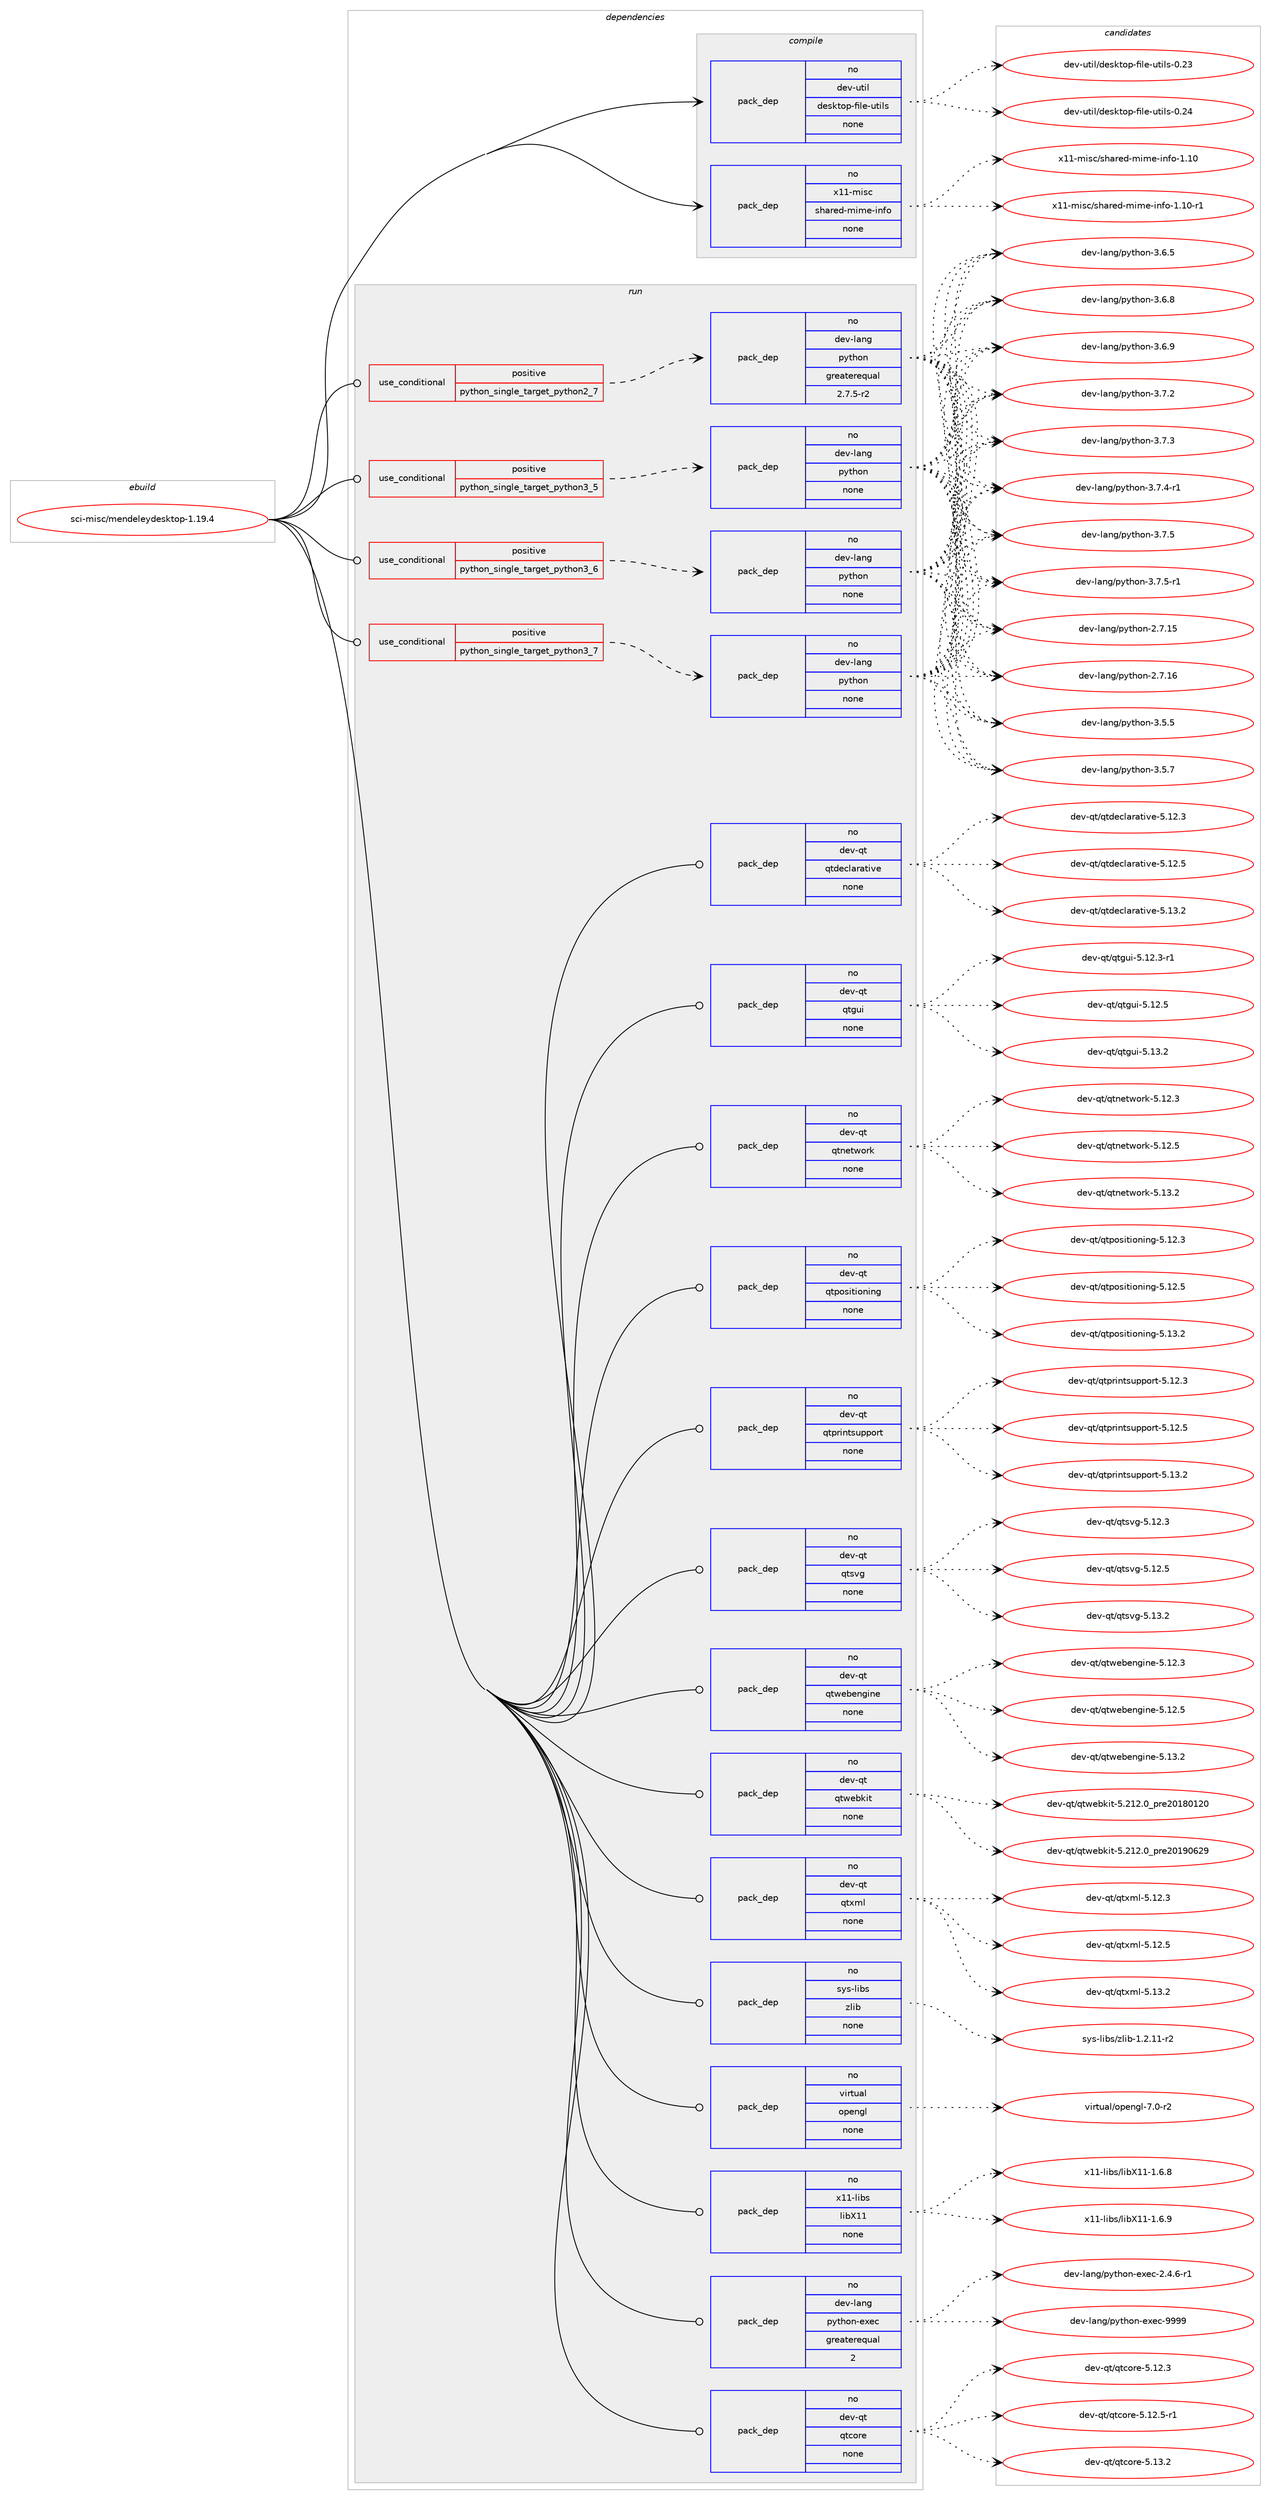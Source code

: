digraph prolog {

# *************
# Graph options
# *************

newrank=true;
concentrate=true;
compound=true;
graph [rankdir=LR,fontname=Helvetica,fontsize=10,ranksep=1.5];#, ranksep=2.5, nodesep=0.2];
edge  [arrowhead=vee];
node  [fontname=Helvetica,fontsize=10];

# **********
# The ebuild
# **********

subgraph cluster_leftcol {
color=gray;
rank=same;
label=<<i>ebuild</i>>;
id [label="sci-misc/mendeleydesktop-1.19.4", color=red, width=4, href="../sci-misc/mendeleydesktop-1.19.4.svg"];
}

# ****************
# The dependencies
# ****************

subgraph cluster_midcol {
color=gray;
label=<<i>dependencies</i>>;
subgraph cluster_compile {
fillcolor="#eeeeee";
style=filled;
label=<<i>compile</i>>;
subgraph pack638237 {
dependency862961 [label=<<TABLE BORDER="0" CELLBORDER="1" CELLSPACING="0" CELLPADDING="4" WIDTH="220"><TR><TD ROWSPAN="6" CELLPADDING="30">pack_dep</TD></TR><TR><TD WIDTH="110">no</TD></TR><TR><TD>dev-util</TD></TR><TR><TD>desktop-file-utils</TD></TR><TR><TD>none</TD></TR><TR><TD></TD></TR></TABLE>>, shape=none, color=blue];
}
id:e -> dependency862961:w [weight=20,style="solid",arrowhead="vee"];
subgraph pack638238 {
dependency862962 [label=<<TABLE BORDER="0" CELLBORDER="1" CELLSPACING="0" CELLPADDING="4" WIDTH="220"><TR><TD ROWSPAN="6" CELLPADDING="30">pack_dep</TD></TR><TR><TD WIDTH="110">no</TD></TR><TR><TD>x11-misc</TD></TR><TR><TD>shared-mime-info</TD></TR><TR><TD>none</TD></TR><TR><TD></TD></TR></TABLE>>, shape=none, color=blue];
}
id:e -> dependency862962:w [weight=20,style="solid",arrowhead="vee"];
}
subgraph cluster_compileandrun {
fillcolor="#eeeeee";
style=filled;
label=<<i>compile and run</i>>;
}
subgraph cluster_run {
fillcolor="#eeeeee";
style=filled;
label=<<i>run</i>>;
subgraph cond209468 {
dependency862963 [label=<<TABLE BORDER="0" CELLBORDER="1" CELLSPACING="0" CELLPADDING="4"><TR><TD ROWSPAN="3" CELLPADDING="10">use_conditional</TD></TR><TR><TD>positive</TD></TR><TR><TD>python_single_target_python2_7</TD></TR></TABLE>>, shape=none, color=red];
subgraph pack638239 {
dependency862964 [label=<<TABLE BORDER="0" CELLBORDER="1" CELLSPACING="0" CELLPADDING="4" WIDTH="220"><TR><TD ROWSPAN="6" CELLPADDING="30">pack_dep</TD></TR><TR><TD WIDTH="110">no</TD></TR><TR><TD>dev-lang</TD></TR><TR><TD>python</TD></TR><TR><TD>greaterequal</TD></TR><TR><TD>2.7.5-r2</TD></TR></TABLE>>, shape=none, color=blue];
}
dependency862963:e -> dependency862964:w [weight=20,style="dashed",arrowhead="vee"];
}
id:e -> dependency862963:w [weight=20,style="solid",arrowhead="odot"];
subgraph cond209469 {
dependency862965 [label=<<TABLE BORDER="0" CELLBORDER="1" CELLSPACING="0" CELLPADDING="4"><TR><TD ROWSPAN="3" CELLPADDING="10">use_conditional</TD></TR><TR><TD>positive</TD></TR><TR><TD>python_single_target_python3_5</TD></TR></TABLE>>, shape=none, color=red];
subgraph pack638240 {
dependency862966 [label=<<TABLE BORDER="0" CELLBORDER="1" CELLSPACING="0" CELLPADDING="4" WIDTH="220"><TR><TD ROWSPAN="6" CELLPADDING="30">pack_dep</TD></TR><TR><TD WIDTH="110">no</TD></TR><TR><TD>dev-lang</TD></TR><TR><TD>python</TD></TR><TR><TD>none</TD></TR><TR><TD></TD></TR></TABLE>>, shape=none, color=blue];
}
dependency862965:e -> dependency862966:w [weight=20,style="dashed",arrowhead="vee"];
}
id:e -> dependency862965:w [weight=20,style="solid",arrowhead="odot"];
subgraph cond209470 {
dependency862967 [label=<<TABLE BORDER="0" CELLBORDER="1" CELLSPACING="0" CELLPADDING="4"><TR><TD ROWSPAN="3" CELLPADDING="10">use_conditional</TD></TR><TR><TD>positive</TD></TR><TR><TD>python_single_target_python3_6</TD></TR></TABLE>>, shape=none, color=red];
subgraph pack638241 {
dependency862968 [label=<<TABLE BORDER="0" CELLBORDER="1" CELLSPACING="0" CELLPADDING="4" WIDTH="220"><TR><TD ROWSPAN="6" CELLPADDING="30">pack_dep</TD></TR><TR><TD WIDTH="110">no</TD></TR><TR><TD>dev-lang</TD></TR><TR><TD>python</TD></TR><TR><TD>none</TD></TR><TR><TD></TD></TR></TABLE>>, shape=none, color=blue];
}
dependency862967:e -> dependency862968:w [weight=20,style="dashed",arrowhead="vee"];
}
id:e -> dependency862967:w [weight=20,style="solid",arrowhead="odot"];
subgraph cond209471 {
dependency862969 [label=<<TABLE BORDER="0" CELLBORDER="1" CELLSPACING="0" CELLPADDING="4"><TR><TD ROWSPAN="3" CELLPADDING="10">use_conditional</TD></TR><TR><TD>positive</TD></TR><TR><TD>python_single_target_python3_7</TD></TR></TABLE>>, shape=none, color=red];
subgraph pack638242 {
dependency862970 [label=<<TABLE BORDER="0" CELLBORDER="1" CELLSPACING="0" CELLPADDING="4" WIDTH="220"><TR><TD ROWSPAN="6" CELLPADDING="30">pack_dep</TD></TR><TR><TD WIDTH="110">no</TD></TR><TR><TD>dev-lang</TD></TR><TR><TD>python</TD></TR><TR><TD>none</TD></TR><TR><TD></TD></TR></TABLE>>, shape=none, color=blue];
}
dependency862969:e -> dependency862970:w [weight=20,style="dashed",arrowhead="vee"];
}
id:e -> dependency862969:w [weight=20,style="solid",arrowhead="odot"];
subgraph pack638243 {
dependency862971 [label=<<TABLE BORDER="0" CELLBORDER="1" CELLSPACING="0" CELLPADDING="4" WIDTH="220"><TR><TD ROWSPAN="6" CELLPADDING="30">pack_dep</TD></TR><TR><TD WIDTH="110">no</TD></TR><TR><TD>dev-lang</TD></TR><TR><TD>python-exec</TD></TR><TR><TD>greaterequal</TD></TR><TR><TD>2</TD></TR></TABLE>>, shape=none, color=blue];
}
id:e -> dependency862971:w [weight=20,style="solid",arrowhead="odot"];
subgraph pack638244 {
dependency862972 [label=<<TABLE BORDER="0" CELLBORDER="1" CELLSPACING="0" CELLPADDING="4" WIDTH="220"><TR><TD ROWSPAN="6" CELLPADDING="30">pack_dep</TD></TR><TR><TD WIDTH="110">no</TD></TR><TR><TD>dev-qt</TD></TR><TR><TD>qtcore</TD></TR><TR><TD>none</TD></TR><TR><TD></TD></TR></TABLE>>, shape=none, color=blue];
}
id:e -> dependency862972:w [weight=20,style="solid",arrowhead="odot"];
subgraph pack638245 {
dependency862973 [label=<<TABLE BORDER="0" CELLBORDER="1" CELLSPACING="0" CELLPADDING="4" WIDTH="220"><TR><TD ROWSPAN="6" CELLPADDING="30">pack_dep</TD></TR><TR><TD WIDTH="110">no</TD></TR><TR><TD>dev-qt</TD></TR><TR><TD>qtdeclarative</TD></TR><TR><TD>none</TD></TR><TR><TD></TD></TR></TABLE>>, shape=none, color=blue];
}
id:e -> dependency862973:w [weight=20,style="solid",arrowhead="odot"];
subgraph pack638246 {
dependency862974 [label=<<TABLE BORDER="0" CELLBORDER="1" CELLSPACING="0" CELLPADDING="4" WIDTH="220"><TR><TD ROWSPAN="6" CELLPADDING="30">pack_dep</TD></TR><TR><TD WIDTH="110">no</TD></TR><TR><TD>dev-qt</TD></TR><TR><TD>qtgui</TD></TR><TR><TD>none</TD></TR><TR><TD></TD></TR></TABLE>>, shape=none, color=blue];
}
id:e -> dependency862974:w [weight=20,style="solid",arrowhead="odot"];
subgraph pack638247 {
dependency862975 [label=<<TABLE BORDER="0" CELLBORDER="1" CELLSPACING="0" CELLPADDING="4" WIDTH="220"><TR><TD ROWSPAN="6" CELLPADDING="30">pack_dep</TD></TR><TR><TD WIDTH="110">no</TD></TR><TR><TD>dev-qt</TD></TR><TR><TD>qtnetwork</TD></TR><TR><TD>none</TD></TR><TR><TD></TD></TR></TABLE>>, shape=none, color=blue];
}
id:e -> dependency862975:w [weight=20,style="solid",arrowhead="odot"];
subgraph pack638248 {
dependency862976 [label=<<TABLE BORDER="0" CELLBORDER="1" CELLSPACING="0" CELLPADDING="4" WIDTH="220"><TR><TD ROWSPAN="6" CELLPADDING="30">pack_dep</TD></TR><TR><TD WIDTH="110">no</TD></TR><TR><TD>dev-qt</TD></TR><TR><TD>qtpositioning</TD></TR><TR><TD>none</TD></TR><TR><TD></TD></TR></TABLE>>, shape=none, color=blue];
}
id:e -> dependency862976:w [weight=20,style="solid",arrowhead="odot"];
subgraph pack638249 {
dependency862977 [label=<<TABLE BORDER="0" CELLBORDER="1" CELLSPACING="0" CELLPADDING="4" WIDTH="220"><TR><TD ROWSPAN="6" CELLPADDING="30">pack_dep</TD></TR><TR><TD WIDTH="110">no</TD></TR><TR><TD>dev-qt</TD></TR><TR><TD>qtprintsupport</TD></TR><TR><TD>none</TD></TR><TR><TD></TD></TR></TABLE>>, shape=none, color=blue];
}
id:e -> dependency862977:w [weight=20,style="solid",arrowhead="odot"];
subgraph pack638250 {
dependency862978 [label=<<TABLE BORDER="0" CELLBORDER="1" CELLSPACING="0" CELLPADDING="4" WIDTH="220"><TR><TD ROWSPAN="6" CELLPADDING="30">pack_dep</TD></TR><TR><TD WIDTH="110">no</TD></TR><TR><TD>dev-qt</TD></TR><TR><TD>qtsvg</TD></TR><TR><TD>none</TD></TR><TR><TD></TD></TR></TABLE>>, shape=none, color=blue];
}
id:e -> dependency862978:w [weight=20,style="solid",arrowhead="odot"];
subgraph pack638251 {
dependency862979 [label=<<TABLE BORDER="0" CELLBORDER="1" CELLSPACING="0" CELLPADDING="4" WIDTH="220"><TR><TD ROWSPAN="6" CELLPADDING="30">pack_dep</TD></TR><TR><TD WIDTH="110">no</TD></TR><TR><TD>dev-qt</TD></TR><TR><TD>qtwebengine</TD></TR><TR><TD>none</TD></TR><TR><TD></TD></TR></TABLE>>, shape=none, color=blue];
}
id:e -> dependency862979:w [weight=20,style="solid",arrowhead="odot"];
subgraph pack638252 {
dependency862980 [label=<<TABLE BORDER="0" CELLBORDER="1" CELLSPACING="0" CELLPADDING="4" WIDTH="220"><TR><TD ROWSPAN="6" CELLPADDING="30">pack_dep</TD></TR><TR><TD WIDTH="110">no</TD></TR><TR><TD>dev-qt</TD></TR><TR><TD>qtwebkit</TD></TR><TR><TD>none</TD></TR><TR><TD></TD></TR></TABLE>>, shape=none, color=blue];
}
id:e -> dependency862980:w [weight=20,style="solid",arrowhead="odot"];
subgraph pack638253 {
dependency862981 [label=<<TABLE BORDER="0" CELLBORDER="1" CELLSPACING="0" CELLPADDING="4" WIDTH="220"><TR><TD ROWSPAN="6" CELLPADDING="30">pack_dep</TD></TR><TR><TD WIDTH="110">no</TD></TR><TR><TD>dev-qt</TD></TR><TR><TD>qtxml</TD></TR><TR><TD>none</TD></TR><TR><TD></TD></TR></TABLE>>, shape=none, color=blue];
}
id:e -> dependency862981:w [weight=20,style="solid",arrowhead="odot"];
subgraph pack638254 {
dependency862982 [label=<<TABLE BORDER="0" CELLBORDER="1" CELLSPACING="0" CELLPADDING="4" WIDTH="220"><TR><TD ROWSPAN="6" CELLPADDING="30">pack_dep</TD></TR><TR><TD WIDTH="110">no</TD></TR><TR><TD>sys-libs</TD></TR><TR><TD>zlib</TD></TR><TR><TD>none</TD></TR><TR><TD></TD></TR></TABLE>>, shape=none, color=blue];
}
id:e -> dependency862982:w [weight=20,style="solid",arrowhead="odot"];
subgraph pack638255 {
dependency862983 [label=<<TABLE BORDER="0" CELLBORDER="1" CELLSPACING="0" CELLPADDING="4" WIDTH="220"><TR><TD ROWSPAN="6" CELLPADDING="30">pack_dep</TD></TR><TR><TD WIDTH="110">no</TD></TR><TR><TD>virtual</TD></TR><TR><TD>opengl</TD></TR><TR><TD>none</TD></TR><TR><TD></TD></TR></TABLE>>, shape=none, color=blue];
}
id:e -> dependency862983:w [weight=20,style="solid",arrowhead="odot"];
subgraph pack638256 {
dependency862984 [label=<<TABLE BORDER="0" CELLBORDER="1" CELLSPACING="0" CELLPADDING="4" WIDTH="220"><TR><TD ROWSPAN="6" CELLPADDING="30">pack_dep</TD></TR><TR><TD WIDTH="110">no</TD></TR><TR><TD>x11-libs</TD></TR><TR><TD>libX11</TD></TR><TR><TD>none</TD></TR><TR><TD></TD></TR></TABLE>>, shape=none, color=blue];
}
id:e -> dependency862984:w [weight=20,style="solid",arrowhead="odot"];
}
}

# **************
# The candidates
# **************

subgraph cluster_choices {
rank=same;
color=gray;
label=<<i>candidates</i>>;

subgraph choice638237 {
color=black;
nodesep=1;
choice100101118451171161051084710010111510711611111245102105108101451171161051081154548465051 [label="dev-util/desktop-file-utils-0.23", color=red, width=4,href="../dev-util/desktop-file-utils-0.23.svg"];
choice100101118451171161051084710010111510711611111245102105108101451171161051081154548465052 [label="dev-util/desktop-file-utils-0.24", color=red, width=4,href="../dev-util/desktop-file-utils-0.24.svg"];
dependency862961:e -> choice100101118451171161051084710010111510711611111245102105108101451171161051081154548465051:w [style=dotted,weight="100"];
dependency862961:e -> choice100101118451171161051084710010111510711611111245102105108101451171161051081154548465052:w [style=dotted,weight="100"];
}
subgraph choice638238 {
color=black;
nodesep=1;
choice12049494510910511599471151049711410110045109105109101451051101021114549464948 [label="x11-misc/shared-mime-info-1.10", color=red, width=4,href="../x11-misc/shared-mime-info-1.10.svg"];
choice120494945109105115994711510497114101100451091051091014510511010211145494649484511449 [label="x11-misc/shared-mime-info-1.10-r1", color=red, width=4,href="../x11-misc/shared-mime-info-1.10-r1.svg"];
dependency862962:e -> choice12049494510910511599471151049711410110045109105109101451051101021114549464948:w [style=dotted,weight="100"];
dependency862962:e -> choice120494945109105115994711510497114101100451091051091014510511010211145494649484511449:w [style=dotted,weight="100"];
}
subgraph choice638239 {
color=black;
nodesep=1;
choice10010111845108971101034711212111610411111045504655464953 [label="dev-lang/python-2.7.15", color=red, width=4,href="../dev-lang/python-2.7.15.svg"];
choice10010111845108971101034711212111610411111045504655464954 [label="dev-lang/python-2.7.16", color=red, width=4,href="../dev-lang/python-2.7.16.svg"];
choice100101118451089711010347112121116104111110455146534653 [label="dev-lang/python-3.5.5", color=red, width=4,href="../dev-lang/python-3.5.5.svg"];
choice100101118451089711010347112121116104111110455146534655 [label="dev-lang/python-3.5.7", color=red, width=4,href="../dev-lang/python-3.5.7.svg"];
choice100101118451089711010347112121116104111110455146544653 [label="dev-lang/python-3.6.5", color=red, width=4,href="../dev-lang/python-3.6.5.svg"];
choice100101118451089711010347112121116104111110455146544656 [label="dev-lang/python-3.6.8", color=red, width=4,href="../dev-lang/python-3.6.8.svg"];
choice100101118451089711010347112121116104111110455146544657 [label="dev-lang/python-3.6.9", color=red, width=4,href="../dev-lang/python-3.6.9.svg"];
choice100101118451089711010347112121116104111110455146554650 [label="dev-lang/python-3.7.2", color=red, width=4,href="../dev-lang/python-3.7.2.svg"];
choice100101118451089711010347112121116104111110455146554651 [label="dev-lang/python-3.7.3", color=red, width=4,href="../dev-lang/python-3.7.3.svg"];
choice1001011184510897110103471121211161041111104551465546524511449 [label="dev-lang/python-3.7.4-r1", color=red, width=4,href="../dev-lang/python-3.7.4-r1.svg"];
choice100101118451089711010347112121116104111110455146554653 [label="dev-lang/python-3.7.5", color=red, width=4,href="../dev-lang/python-3.7.5.svg"];
choice1001011184510897110103471121211161041111104551465546534511449 [label="dev-lang/python-3.7.5-r1", color=red, width=4,href="../dev-lang/python-3.7.5-r1.svg"];
dependency862964:e -> choice10010111845108971101034711212111610411111045504655464953:w [style=dotted,weight="100"];
dependency862964:e -> choice10010111845108971101034711212111610411111045504655464954:w [style=dotted,weight="100"];
dependency862964:e -> choice100101118451089711010347112121116104111110455146534653:w [style=dotted,weight="100"];
dependency862964:e -> choice100101118451089711010347112121116104111110455146534655:w [style=dotted,weight="100"];
dependency862964:e -> choice100101118451089711010347112121116104111110455146544653:w [style=dotted,weight="100"];
dependency862964:e -> choice100101118451089711010347112121116104111110455146544656:w [style=dotted,weight="100"];
dependency862964:e -> choice100101118451089711010347112121116104111110455146544657:w [style=dotted,weight="100"];
dependency862964:e -> choice100101118451089711010347112121116104111110455146554650:w [style=dotted,weight="100"];
dependency862964:e -> choice100101118451089711010347112121116104111110455146554651:w [style=dotted,weight="100"];
dependency862964:e -> choice1001011184510897110103471121211161041111104551465546524511449:w [style=dotted,weight="100"];
dependency862964:e -> choice100101118451089711010347112121116104111110455146554653:w [style=dotted,weight="100"];
dependency862964:e -> choice1001011184510897110103471121211161041111104551465546534511449:w [style=dotted,weight="100"];
}
subgraph choice638240 {
color=black;
nodesep=1;
choice10010111845108971101034711212111610411111045504655464953 [label="dev-lang/python-2.7.15", color=red, width=4,href="../dev-lang/python-2.7.15.svg"];
choice10010111845108971101034711212111610411111045504655464954 [label="dev-lang/python-2.7.16", color=red, width=4,href="../dev-lang/python-2.7.16.svg"];
choice100101118451089711010347112121116104111110455146534653 [label="dev-lang/python-3.5.5", color=red, width=4,href="../dev-lang/python-3.5.5.svg"];
choice100101118451089711010347112121116104111110455146534655 [label="dev-lang/python-3.5.7", color=red, width=4,href="../dev-lang/python-3.5.7.svg"];
choice100101118451089711010347112121116104111110455146544653 [label="dev-lang/python-3.6.5", color=red, width=4,href="../dev-lang/python-3.6.5.svg"];
choice100101118451089711010347112121116104111110455146544656 [label="dev-lang/python-3.6.8", color=red, width=4,href="../dev-lang/python-3.6.8.svg"];
choice100101118451089711010347112121116104111110455146544657 [label="dev-lang/python-3.6.9", color=red, width=4,href="../dev-lang/python-3.6.9.svg"];
choice100101118451089711010347112121116104111110455146554650 [label="dev-lang/python-3.7.2", color=red, width=4,href="../dev-lang/python-3.7.2.svg"];
choice100101118451089711010347112121116104111110455146554651 [label="dev-lang/python-3.7.3", color=red, width=4,href="../dev-lang/python-3.7.3.svg"];
choice1001011184510897110103471121211161041111104551465546524511449 [label="dev-lang/python-3.7.4-r1", color=red, width=4,href="../dev-lang/python-3.7.4-r1.svg"];
choice100101118451089711010347112121116104111110455146554653 [label="dev-lang/python-3.7.5", color=red, width=4,href="../dev-lang/python-3.7.5.svg"];
choice1001011184510897110103471121211161041111104551465546534511449 [label="dev-lang/python-3.7.5-r1", color=red, width=4,href="../dev-lang/python-3.7.5-r1.svg"];
dependency862966:e -> choice10010111845108971101034711212111610411111045504655464953:w [style=dotted,weight="100"];
dependency862966:e -> choice10010111845108971101034711212111610411111045504655464954:w [style=dotted,weight="100"];
dependency862966:e -> choice100101118451089711010347112121116104111110455146534653:w [style=dotted,weight="100"];
dependency862966:e -> choice100101118451089711010347112121116104111110455146534655:w [style=dotted,weight="100"];
dependency862966:e -> choice100101118451089711010347112121116104111110455146544653:w [style=dotted,weight="100"];
dependency862966:e -> choice100101118451089711010347112121116104111110455146544656:w [style=dotted,weight="100"];
dependency862966:e -> choice100101118451089711010347112121116104111110455146544657:w [style=dotted,weight="100"];
dependency862966:e -> choice100101118451089711010347112121116104111110455146554650:w [style=dotted,weight="100"];
dependency862966:e -> choice100101118451089711010347112121116104111110455146554651:w [style=dotted,weight="100"];
dependency862966:e -> choice1001011184510897110103471121211161041111104551465546524511449:w [style=dotted,weight="100"];
dependency862966:e -> choice100101118451089711010347112121116104111110455146554653:w [style=dotted,weight="100"];
dependency862966:e -> choice1001011184510897110103471121211161041111104551465546534511449:w [style=dotted,weight="100"];
}
subgraph choice638241 {
color=black;
nodesep=1;
choice10010111845108971101034711212111610411111045504655464953 [label="dev-lang/python-2.7.15", color=red, width=4,href="../dev-lang/python-2.7.15.svg"];
choice10010111845108971101034711212111610411111045504655464954 [label="dev-lang/python-2.7.16", color=red, width=4,href="../dev-lang/python-2.7.16.svg"];
choice100101118451089711010347112121116104111110455146534653 [label="dev-lang/python-3.5.5", color=red, width=4,href="../dev-lang/python-3.5.5.svg"];
choice100101118451089711010347112121116104111110455146534655 [label="dev-lang/python-3.5.7", color=red, width=4,href="../dev-lang/python-3.5.7.svg"];
choice100101118451089711010347112121116104111110455146544653 [label="dev-lang/python-3.6.5", color=red, width=4,href="../dev-lang/python-3.6.5.svg"];
choice100101118451089711010347112121116104111110455146544656 [label="dev-lang/python-3.6.8", color=red, width=4,href="../dev-lang/python-3.6.8.svg"];
choice100101118451089711010347112121116104111110455146544657 [label="dev-lang/python-3.6.9", color=red, width=4,href="../dev-lang/python-3.6.9.svg"];
choice100101118451089711010347112121116104111110455146554650 [label="dev-lang/python-3.7.2", color=red, width=4,href="../dev-lang/python-3.7.2.svg"];
choice100101118451089711010347112121116104111110455146554651 [label="dev-lang/python-3.7.3", color=red, width=4,href="../dev-lang/python-3.7.3.svg"];
choice1001011184510897110103471121211161041111104551465546524511449 [label="dev-lang/python-3.7.4-r1", color=red, width=4,href="../dev-lang/python-3.7.4-r1.svg"];
choice100101118451089711010347112121116104111110455146554653 [label="dev-lang/python-3.7.5", color=red, width=4,href="../dev-lang/python-3.7.5.svg"];
choice1001011184510897110103471121211161041111104551465546534511449 [label="dev-lang/python-3.7.5-r1", color=red, width=4,href="../dev-lang/python-3.7.5-r1.svg"];
dependency862968:e -> choice10010111845108971101034711212111610411111045504655464953:w [style=dotted,weight="100"];
dependency862968:e -> choice10010111845108971101034711212111610411111045504655464954:w [style=dotted,weight="100"];
dependency862968:e -> choice100101118451089711010347112121116104111110455146534653:w [style=dotted,weight="100"];
dependency862968:e -> choice100101118451089711010347112121116104111110455146534655:w [style=dotted,weight="100"];
dependency862968:e -> choice100101118451089711010347112121116104111110455146544653:w [style=dotted,weight="100"];
dependency862968:e -> choice100101118451089711010347112121116104111110455146544656:w [style=dotted,weight="100"];
dependency862968:e -> choice100101118451089711010347112121116104111110455146544657:w [style=dotted,weight="100"];
dependency862968:e -> choice100101118451089711010347112121116104111110455146554650:w [style=dotted,weight="100"];
dependency862968:e -> choice100101118451089711010347112121116104111110455146554651:w [style=dotted,weight="100"];
dependency862968:e -> choice1001011184510897110103471121211161041111104551465546524511449:w [style=dotted,weight="100"];
dependency862968:e -> choice100101118451089711010347112121116104111110455146554653:w [style=dotted,weight="100"];
dependency862968:e -> choice1001011184510897110103471121211161041111104551465546534511449:w [style=dotted,weight="100"];
}
subgraph choice638242 {
color=black;
nodesep=1;
choice10010111845108971101034711212111610411111045504655464953 [label="dev-lang/python-2.7.15", color=red, width=4,href="../dev-lang/python-2.7.15.svg"];
choice10010111845108971101034711212111610411111045504655464954 [label="dev-lang/python-2.7.16", color=red, width=4,href="../dev-lang/python-2.7.16.svg"];
choice100101118451089711010347112121116104111110455146534653 [label="dev-lang/python-3.5.5", color=red, width=4,href="../dev-lang/python-3.5.5.svg"];
choice100101118451089711010347112121116104111110455146534655 [label="dev-lang/python-3.5.7", color=red, width=4,href="../dev-lang/python-3.5.7.svg"];
choice100101118451089711010347112121116104111110455146544653 [label="dev-lang/python-3.6.5", color=red, width=4,href="../dev-lang/python-3.6.5.svg"];
choice100101118451089711010347112121116104111110455146544656 [label="dev-lang/python-3.6.8", color=red, width=4,href="../dev-lang/python-3.6.8.svg"];
choice100101118451089711010347112121116104111110455146544657 [label="dev-lang/python-3.6.9", color=red, width=4,href="../dev-lang/python-3.6.9.svg"];
choice100101118451089711010347112121116104111110455146554650 [label="dev-lang/python-3.7.2", color=red, width=4,href="../dev-lang/python-3.7.2.svg"];
choice100101118451089711010347112121116104111110455146554651 [label="dev-lang/python-3.7.3", color=red, width=4,href="../dev-lang/python-3.7.3.svg"];
choice1001011184510897110103471121211161041111104551465546524511449 [label="dev-lang/python-3.7.4-r1", color=red, width=4,href="../dev-lang/python-3.7.4-r1.svg"];
choice100101118451089711010347112121116104111110455146554653 [label="dev-lang/python-3.7.5", color=red, width=4,href="../dev-lang/python-3.7.5.svg"];
choice1001011184510897110103471121211161041111104551465546534511449 [label="dev-lang/python-3.7.5-r1", color=red, width=4,href="../dev-lang/python-3.7.5-r1.svg"];
dependency862970:e -> choice10010111845108971101034711212111610411111045504655464953:w [style=dotted,weight="100"];
dependency862970:e -> choice10010111845108971101034711212111610411111045504655464954:w [style=dotted,weight="100"];
dependency862970:e -> choice100101118451089711010347112121116104111110455146534653:w [style=dotted,weight="100"];
dependency862970:e -> choice100101118451089711010347112121116104111110455146534655:w [style=dotted,weight="100"];
dependency862970:e -> choice100101118451089711010347112121116104111110455146544653:w [style=dotted,weight="100"];
dependency862970:e -> choice100101118451089711010347112121116104111110455146544656:w [style=dotted,weight="100"];
dependency862970:e -> choice100101118451089711010347112121116104111110455146544657:w [style=dotted,weight="100"];
dependency862970:e -> choice100101118451089711010347112121116104111110455146554650:w [style=dotted,weight="100"];
dependency862970:e -> choice100101118451089711010347112121116104111110455146554651:w [style=dotted,weight="100"];
dependency862970:e -> choice1001011184510897110103471121211161041111104551465546524511449:w [style=dotted,weight="100"];
dependency862970:e -> choice100101118451089711010347112121116104111110455146554653:w [style=dotted,weight="100"];
dependency862970:e -> choice1001011184510897110103471121211161041111104551465546534511449:w [style=dotted,weight="100"];
}
subgraph choice638243 {
color=black;
nodesep=1;
choice10010111845108971101034711212111610411111045101120101994550465246544511449 [label="dev-lang/python-exec-2.4.6-r1", color=red, width=4,href="../dev-lang/python-exec-2.4.6-r1.svg"];
choice10010111845108971101034711212111610411111045101120101994557575757 [label="dev-lang/python-exec-9999", color=red, width=4,href="../dev-lang/python-exec-9999.svg"];
dependency862971:e -> choice10010111845108971101034711212111610411111045101120101994550465246544511449:w [style=dotted,weight="100"];
dependency862971:e -> choice10010111845108971101034711212111610411111045101120101994557575757:w [style=dotted,weight="100"];
}
subgraph choice638244 {
color=black;
nodesep=1;
choice10010111845113116471131169911111410145534649504651 [label="dev-qt/qtcore-5.12.3", color=red, width=4,href="../dev-qt/qtcore-5.12.3.svg"];
choice100101118451131164711311699111114101455346495046534511449 [label="dev-qt/qtcore-5.12.5-r1", color=red, width=4,href="../dev-qt/qtcore-5.12.5-r1.svg"];
choice10010111845113116471131169911111410145534649514650 [label="dev-qt/qtcore-5.13.2", color=red, width=4,href="../dev-qt/qtcore-5.13.2.svg"];
dependency862972:e -> choice10010111845113116471131169911111410145534649504651:w [style=dotted,weight="100"];
dependency862972:e -> choice100101118451131164711311699111114101455346495046534511449:w [style=dotted,weight="100"];
dependency862972:e -> choice10010111845113116471131169911111410145534649514650:w [style=dotted,weight="100"];
}
subgraph choice638245 {
color=black;
nodesep=1;
choice100101118451131164711311610010199108971149711610511810145534649504651 [label="dev-qt/qtdeclarative-5.12.3", color=red, width=4,href="../dev-qt/qtdeclarative-5.12.3.svg"];
choice100101118451131164711311610010199108971149711610511810145534649504653 [label="dev-qt/qtdeclarative-5.12.5", color=red, width=4,href="../dev-qt/qtdeclarative-5.12.5.svg"];
choice100101118451131164711311610010199108971149711610511810145534649514650 [label="dev-qt/qtdeclarative-5.13.2", color=red, width=4,href="../dev-qt/qtdeclarative-5.13.2.svg"];
dependency862973:e -> choice100101118451131164711311610010199108971149711610511810145534649504651:w [style=dotted,weight="100"];
dependency862973:e -> choice100101118451131164711311610010199108971149711610511810145534649504653:w [style=dotted,weight="100"];
dependency862973:e -> choice100101118451131164711311610010199108971149711610511810145534649514650:w [style=dotted,weight="100"];
}
subgraph choice638246 {
color=black;
nodesep=1;
choice1001011184511311647113116103117105455346495046514511449 [label="dev-qt/qtgui-5.12.3-r1", color=red, width=4,href="../dev-qt/qtgui-5.12.3-r1.svg"];
choice100101118451131164711311610311710545534649504653 [label="dev-qt/qtgui-5.12.5", color=red, width=4,href="../dev-qt/qtgui-5.12.5.svg"];
choice100101118451131164711311610311710545534649514650 [label="dev-qt/qtgui-5.13.2", color=red, width=4,href="../dev-qt/qtgui-5.13.2.svg"];
dependency862974:e -> choice1001011184511311647113116103117105455346495046514511449:w [style=dotted,weight="100"];
dependency862974:e -> choice100101118451131164711311610311710545534649504653:w [style=dotted,weight="100"];
dependency862974:e -> choice100101118451131164711311610311710545534649514650:w [style=dotted,weight="100"];
}
subgraph choice638247 {
color=black;
nodesep=1;
choice100101118451131164711311611010111611911111410745534649504651 [label="dev-qt/qtnetwork-5.12.3", color=red, width=4,href="../dev-qt/qtnetwork-5.12.3.svg"];
choice100101118451131164711311611010111611911111410745534649504653 [label="dev-qt/qtnetwork-5.12.5", color=red, width=4,href="../dev-qt/qtnetwork-5.12.5.svg"];
choice100101118451131164711311611010111611911111410745534649514650 [label="dev-qt/qtnetwork-5.13.2", color=red, width=4,href="../dev-qt/qtnetwork-5.13.2.svg"];
dependency862975:e -> choice100101118451131164711311611010111611911111410745534649504651:w [style=dotted,weight="100"];
dependency862975:e -> choice100101118451131164711311611010111611911111410745534649504653:w [style=dotted,weight="100"];
dependency862975:e -> choice100101118451131164711311611010111611911111410745534649514650:w [style=dotted,weight="100"];
}
subgraph choice638248 {
color=black;
nodesep=1;
choice100101118451131164711311611211111510511610511111010511010345534649504651 [label="dev-qt/qtpositioning-5.12.3", color=red, width=4,href="../dev-qt/qtpositioning-5.12.3.svg"];
choice100101118451131164711311611211111510511610511111010511010345534649504653 [label="dev-qt/qtpositioning-5.12.5", color=red, width=4,href="../dev-qt/qtpositioning-5.12.5.svg"];
choice100101118451131164711311611211111510511610511111010511010345534649514650 [label="dev-qt/qtpositioning-5.13.2", color=red, width=4,href="../dev-qt/qtpositioning-5.13.2.svg"];
dependency862976:e -> choice100101118451131164711311611211111510511610511111010511010345534649504651:w [style=dotted,weight="100"];
dependency862976:e -> choice100101118451131164711311611211111510511610511111010511010345534649504653:w [style=dotted,weight="100"];
dependency862976:e -> choice100101118451131164711311611211111510511610511111010511010345534649514650:w [style=dotted,weight="100"];
}
subgraph choice638249 {
color=black;
nodesep=1;
choice100101118451131164711311611211410511011611511711211211111411645534649504651 [label="dev-qt/qtprintsupport-5.12.3", color=red, width=4,href="../dev-qt/qtprintsupport-5.12.3.svg"];
choice100101118451131164711311611211410511011611511711211211111411645534649504653 [label="dev-qt/qtprintsupport-5.12.5", color=red, width=4,href="../dev-qt/qtprintsupport-5.12.5.svg"];
choice100101118451131164711311611211410511011611511711211211111411645534649514650 [label="dev-qt/qtprintsupport-5.13.2", color=red, width=4,href="../dev-qt/qtprintsupport-5.13.2.svg"];
dependency862977:e -> choice100101118451131164711311611211410511011611511711211211111411645534649504651:w [style=dotted,weight="100"];
dependency862977:e -> choice100101118451131164711311611211410511011611511711211211111411645534649504653:w [style=dotted,weight="100"];
dependency862977:e -> choice100101118451131164711311611211410511011611511711211211111411645534649514650:w [style=dotted,weight="100"];
}
subgraph choice638250 {
color=black;
nodesep=1;
choice100101118451131164711311611511810345534649504651 [label="dev-qt/qtsvg-5.12.3", color=red, width=4,href="../dev-qt/qtsvg-5.12.3.svg"];
choice100101118451131164711311611511810345534649504653 [label="dev-qt/qtsvg-5.12.5", color=red, width=4,href="../dev-qt/qtsvg-5.12.5.svg"];
choice100101118451131164711311611511810345534649514650 [label="dev-qt/qtsvg-5.13.2", color=red, width=4,href="../dev-qt/qtsvg-5.13.2.svg"];
dependency862978:e -> choice100101118451131164711311611511810345534649504651:w [style=dotted,weight="100"];
dependency862978:e -> choice100101118451131164711311611511810345534649504653:w [style=dotted,weight="100"];
dependency862978:e -> choice100101118451131164711311611511810345534649514650:w [style=dotted,weight="100"];
}
subgraph choice638251 {
color=black;
nodesep=1;
choice10010111845113116471131161191019810111010310511010145534649504651 [label="dev-qt/qtwebengine-5.12.3", color=red, width=4,href="../dev-qt/qtwebengine-5.12.3.svg"];
choice10010111845113116471131161191019810111010310511010145534649504653 [label="dev-qt/qtwebengine-5.12.5", color=red, width=4,href="../dev-qt/qtwebengine-5.12.5.svg"];
choice10010111845113116471131161191019810111010310511010145534649514650 [label="dev-qt/qtwebengine-5.13.2", color=red, width=4,href="../dev-qt/qtwebengine-5.13.2.svg"];
dependency862979:e -> choice10010111845113116471131161191019810111010310511010145534649504651:w [style=dotted,weight="100"];
dependency862979:e -> choice10010111845113116471131161191019810111010310511010145534649504653:w [style=dotted,weight="100"];
dependency862979:e -> choice10010111845113116471131161191019810111010310511010145534649514650:w [style=dotted,weight="100"];
}
subgraph choice638252 {
color=black;
nodesep=1;
choice1001011184511311647113116119101981071051164553465049504648951121141015048495648495048 [label="dev-qt/qtwebkit-5.212.0_pre20180120", color=red, width=4,href="../dev-qt/qtwebkit-5.212.0_pre20180120.svg"];
choice1001011184511311647113116119101981071051164553465049504648951121141015048495748545057 [label="dev-qt/qtwebkit-5.212.0_pre20190629", color=red, width=4,href="../dev-qt/qtwebkit-5.212.0_pre20190629.svg"];
dependency862980:e -> choice1001011184511311647113116119101981071051164553465049504648951121141015048495648495048:w [style=dotted,weight="100"];
dependency862980:e -> choice1001011184511311647113116119101981071051164553465049504648951121141015048495748545057:w [style=dotted,weight="100"];
}
subgraph choice638253 {
color=black;
nodesep=1;
choice100101118451131164711311612010910845534649504651 [label="dev-qt/qtxml-5.12.3", color=red, width=4,href="../dev-qt/qtxml-5.12.3.svg"];
choice100101118451131164711311612010910845534649504653 [label="dev-qt/qtxml-5.12.5", color=red, width=4,href="../dev-qt/qtxml-5.12.5.svg"];
choice100101118451131164711311612010910845534649514650 [label="dev-qt/qtxml-5.13.2", color=red, width=4,href="../dev-qt/qtxml-5.13.2.svg"];
dependency862981:e -> choice100101118451131164711311612010910845534649504651:w [style=dotted,weight="100"];
dependency862981:e -> choice100101118451131164711311612010910845534649504653:w [style=dotted,weight="100"];
dependency862981:e -> choice100101118451131164711311612010910845534649514650:w [style=dotted,weight="100"];
}
subgraph choice638254 {
color=black;
nodesep=1;
choice11512111545108105981154712210810598454946504649494511450 [label="sys-libs/zlib-1.2.11-r2", color=red, width=4,href="../sys-libs/zlib-1.2.11-r2.svg"];
dependency862982:e -> choice11512111545108105981154712210810598454946504649494511450:w [style=dotted,weight="100"];
}
subgraph choice638255 {
color=black;
nodesep=1;
choice1181051141161179710847111112101110103108455546484511450 [label="virtual/opengl-7.0-r2", color=red, width=4,href="../virtual/opengl-7.0-r2.svg"];
dependency862983:e -> choice1181051141161179710847111112101110103108455546484511450:w [style=dotted,weight="100"];
}
subgraph choice638256 {
color=black;
nodesep=1;
choice120494945108105981154710810598884949454946544656 [label="x11-libs/libX11-1.6.8", color=red, width=4,href="../x11-libs/libX11-1.6.8.svg"];
choice120494945108105981154710810598884949454946544657 [label="x11-libs/libX11-1.6.9", color=red, width=4,href="../x11-libs/libX11-1.6.9.svg"];
dependency862984:e -> choice120494945108105981154710810598884949454946544656:w [style=dotted,weight="100"];
dependency862984:e -> choice120494945108105981154710810598884949454946544657:w [style=dotted,weight="100"];
}
}

}
